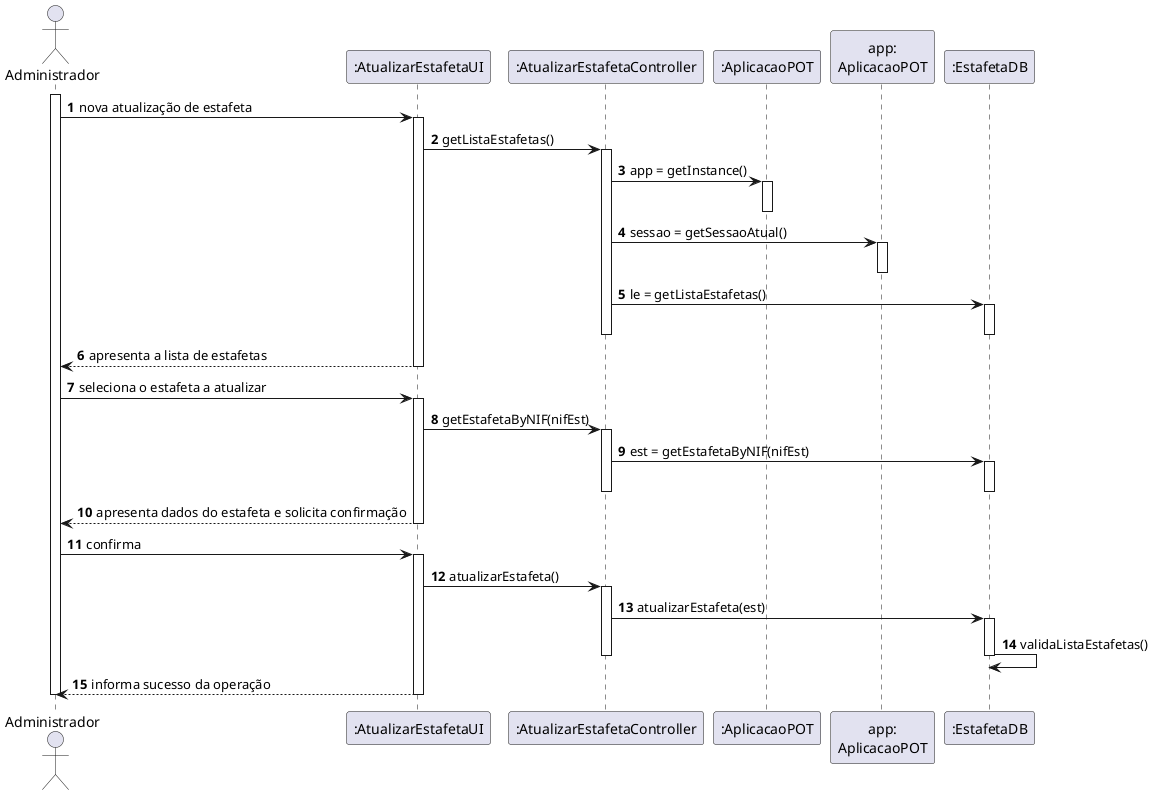 @startuml
autonumber

actor "Administrador" as ADM
participant ":AtualizarEstafetaUI" as UI
participant ":AtualizarEstafetaController" as CTL
participant ":AplicacaoPOT" as _APP
participant "app:\nAplicacaoPOT" as APP
participant ":EstafetaDB" as EDB

activate ADM
ADM -> UI : nova atualização de estafeta
activate UI
UI -> CTL : getListaEstafetas()
activate CTL
CTL -> _APP : app = getInstance()
activate _APP
deactivate _APP
CTL -> APP : sessao = getSessaoAtual()
activate APP
deactivate APP

CTL -> EDB : le = getListaEstafetas()
activate EDB
deactivate EDB

deactivate CTL

UI --> ADM : apresenta a lista de estafetas
deactivate UI
ADM -> UI : seleciona o estafeta a atualizar
activate UI
UI -> CTL : getEstafetaByNIF(nifEst)
activate CTL
CTL -> EDB : est = getEstafetaByNIF(nifEst)

activate EDB
deactivate EDB
deactivate CTL
UI --> ADM : apresenta dados do estafeta e solicita confirmação
deactivate UI
ADM -> UI : confirma
activate UI
UI -> CTL : atualizarEstafeta()

activate CTL

CTL -> EDB : atualizarEstafeta(est)
activate EDB
EDB -> EDB : validaListaEstafetas()


deactivate EDB
deactivate CTL

UI --> ADM: informa sucesso da operação
deactivate UI
deactivate ADM
@enduml
